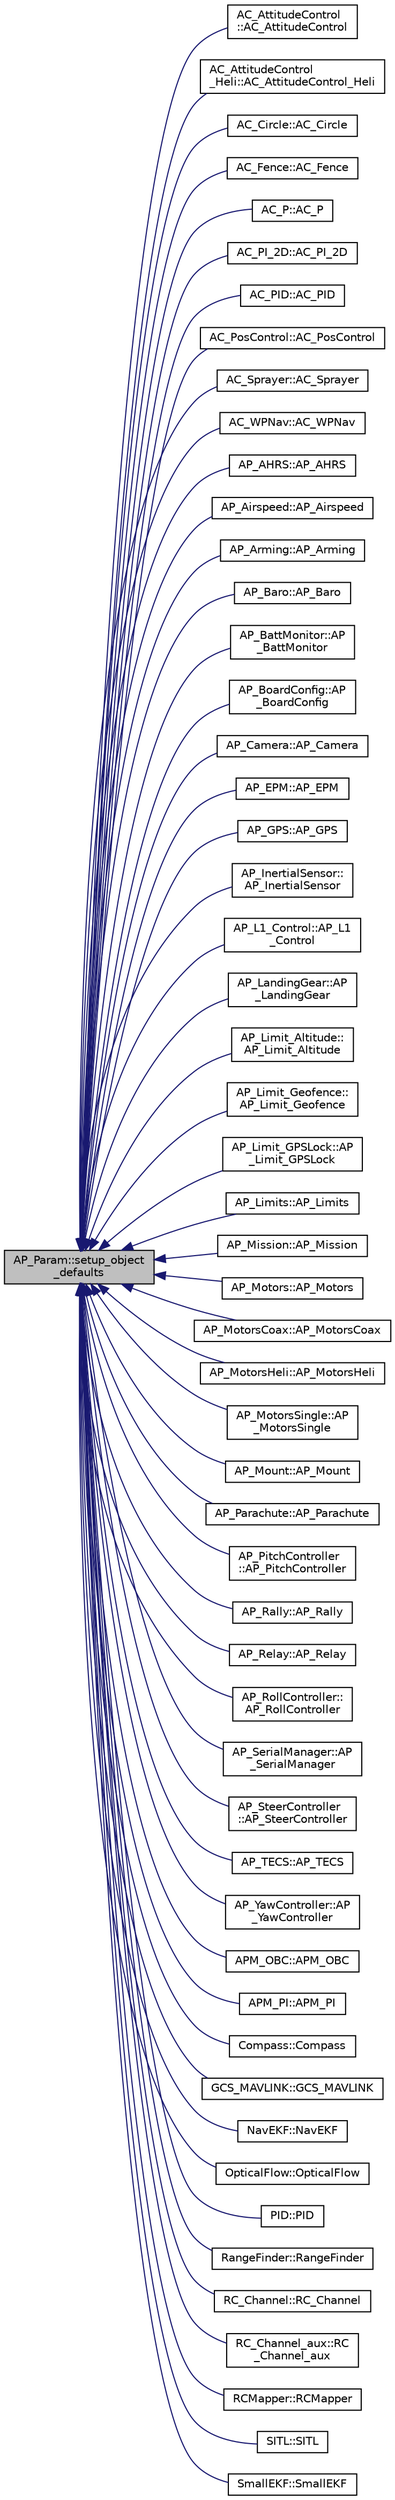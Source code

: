 digraph "AP_Param::setup_object_defaults"
{
 // INTERACTIVE_SVG=YES
  edge [fontname="Helvetica",fontsize="10",labelfontname="Helvetica",labelfontsize="10"];
  node [fontname="Helvetica",fontsize="10",shape=record];
  rankdir="LR";
  Node1 [label="AP_Param::setup_object\l_defaults",height=0.2,width=0.4,color="black", fillcolor="grey75", style="filled" fontcolor="black"];
  Node1 -> Node2 [dir="back",color="midnightblue",fontsize="10",style="solid",fontname="Helvetica"];
  Node2 [label="AC_AttitudeControl\l::AC_AttitudeControl",height=0.2,width=0.4,color="black", fillcolor="white", style="filled",URL="$classAC__AttitudeControl.html#ad2c6d864093ea916550cea4c16af949e"];
  Node1 -> Node3 [dir="back",color="midnightblue",fontsize="10",style="solid",fontname="Helvetica"];
  Node3 [label="AC_AttitudeControl\l_Heli::AC_AttitudeControl_Heli",height=0.2,width=0.4,color="black", fillcolor="white", style="filled",URL="$classAC__AttitudeControl__Heli.html#abd6f7eb56970ec69730978dbf91134eb"];
  Node1 -> Node4 [dir="back",color="midnightblue",fontsize="10",style="solid",fontname="Helvetica"];
  Node4 [label="AC_Circle::AC_Circle",height=0.2,width=0.4,color="black", fillcolor="white", style="filled",URL="$classAC__Circle.html#a5221f6b8f2ca6e1d1a4186e468275079",tooltip="Constructor. "];
  Node1 -> Node5 [dir="back",color="midnightblue",fontsize="10",style="solid",fontname="Helvetica"];
  Node5 [label="AC_Fence::AC_Fence",height=0.2,width=0.4,color="black", fillcolor="white", style="filled",URL="$classAC__Fence.html#a2cd3e448d776bb7d2faac9e1cc59cc22",tooltip="Constructor. "];
  Node1 -> Node6 [dir="back",color="midnightblue",fontsize="10",style="solid",fontname="Helvetica"];
  Node6 [label="AC_P::AC_P",height=0.2,width=0.4,color="black", fillcolor="white", style="filled",URL="$classAC__P.html#a86b4d2f7dc92d0f986f0334cca2a3a5d"];
  Node1 -> Node7 [dir="back",color="midnightblue",fontsize="10",style="solid",fontname="Helvetica"];
  Node7 [label="AC_PI_2D::AC_PI_2D",height=0.2,width=0.4,color="black", fillcolor="white", style="filled",URL="$classAC__PI__2D.html#a40eafe56cc5a4246045cb97e1ec751ce"];
  Node1 -> Node8 [dir="back",color="midnightblue",fontsize="10",style="solid",fontname="Helvetica"];
  Node8 [label="AC_PID::AC_PID",height=0.2,width=0.4,color="black", fillcolor="white", style="filled",URL="$classAC__PID.html#ad324f276474749d6130985500f5c7c1b"];
  Node1 -> Node9 [dir="back",color="midnightblue",fontsize="10",style="solid",fontname="Helvetica"];
  Node9 [label="AC_PosControl::AC_PosControl",height=0.2,width=0.4,color="black", fillcolor="white", style="filled",URL="$classAC__PosControl.html#a64b8e0a484a5be1f23cd3e6fd38faf0a",tooltip="Constructor. "];
  Node1 -> Node10 [dir="back",color="midnightblue",fontsize="10",style="solid",fontname="Helvetica"];
  Node10 [label="AC_Sprayer::AC_Sprayer",height=0.2,width=0.4,color="black", fillcolor="white", style="filled",URL="$classAC__Sprayer.html#a490831ebab0593e6fe97b834caa41976",tooltip="Constructor. "];
  Node1 -> Node11 [dir="back",color="midnightblue",fontsize="10",style="solid",fontname="Helvetica"];
  Node11 [label="AC_WPNav::AC_WPNav",height=0.2,width=0.4,color="black", fillcolor="white", style="filled",URL="$classAC__WPNav.html#a8cfb106723e5004835c25542e3178c47",tooltip="Constructor. "];
  Node1 -> Node12 [dir="back",color="midnightblue",fontsize="10",style="solid",fontname="Helvetica"];
  Node12 [label="AP_AHRS::AP_AHRS",height=0.2,width=0.4,color="black", fillcolor="white", style="filled",URL="$classAP__AHRS.html#ab45fc4a074f3cfe5866c934f8d05c861"];
  Node1 -> Node13 [dir="back",color="midnightblue",fontsize="10",style="solid",fontname="Helvetica"];
  Node13 [label="AP_Airspeed::AP_Airspeed",height=0.2,width=0.4,color="black", fillcolor="white", style="filled",URL="$classAP__Airspeed.html#abe9183da5f203c99759849fdc875c295"];
  Node1 -> Node14 [dir="back",color="midnightblue",fontsize="10",style="solid",fontname="Helvetica"];
  Node14 [label="AP_Arming::AP_Arming",height=0.2,width=0.4,color="black", fillcolor="white", style="filled",URL="$classAP__Arming.html#a10dae36b06d8ba5e3570753cbb882e1a"];
  Node1 -> Node15 [dir="back",color="midnightblue",fontsize="10",style="solid",fontname="Helvetica"];
  Node15 [label="AP_Baro::AP_Baro",height=0.2,width=0.4,color="black", fillcolor="white", style="filled",URL="$classAP__Baro.html#a2365014f8266bebaf041590ff2df01cb"];
  Node1 -> Node16 [dir="back",color="midnightblue",fontsize="10",style="solid",fontname="Helvetica"];
  Node16 [label="AP_BattMonitor::AP\l_BattMonitor",height=0.2,width=0.4,color="black", fillcolor="white", style="filled",URL="$classAP__BattMonitor.html#aaed251d031fd70a8a10eeb41fc0bc901",tooltip="Constructor. "];
  Node1 -> Node17 [dir="back",color="midnightblue",fontsize="10",style="solid",fontname="Helvetica"];
  Node17 [label="AP_BoardConfig::AP\l_BoardConfig",height=0.2,width=0.4,color="black", fillcolor="white", style="filled",URL="$classAP__BoardConfig.html#a49a7027797d4a5fd9be56b55c85b8e90"];
  Node1 -> Node18 [dir="back",color="midnightblue",fontsize="10",style="solid",fontname="Helvetica"];
  Node18 [label="AP_Camera::AP_Camera",height=0.2,width=0.4,color="black", fillcolor="white", style="filled",URL="$classAP__Camera.html#aa6b15b7f84f291994d90173332891510"];
  Node1 -> Node19 [dir="back",color="midnightblue",fontsize="10",style="solid",fontname="Helvetica"];
  Node19 [label="AP_EPM::AP_EPM",height=0.2,width=0.4,color="black", fillcolor="white", style="filled",URL="$classAP__EPM.html#acfc25833beaff77f8991e9adedebcf7d"];
  Node1 -> Node20 [dir="back",color="midnightblue",fontsize="10",style="solid",fontname="Helvetica"];
  Node20 [label="AP_GPS::AP_GPS",height=0.2,width=0.4,color="black", fillcolor="white", style="filled",URL="$classAP__GPS.html#aa64e78056c0899273bae42ac4874b7e0"];
  Node1 -> Node21 [dir="back",color="midnightblue",fontsize="10",style="solid",fontname="Helvetica"];
  Node21 [label="AP_InertialSensor::\lAP_InertialSensor",height=0.2,width=0.4,color="black", fillcolor="white", style="filled",URL="$classAP__InertialSensor.html#affc63e7edc9be1b0e128b8da3b8a24a5"];
  Node1 -> Node22 [dir="back",color="midnightblue",fontsize="10",style="solid",fontname="Helvetica"];
  Node22 [label="AP_L1_Control::AP_L1\l_Control",height=0.2,width=0.4,color="black", fillcolor="white", style="filled",URL="$classAP__L1__Control.html#ab05db857d5a6d3daa88bf03ae9d62fe2"];
  Node1 -> Node23 [dir="back",color="midnightblue",fontsize="10",style="solid",fontname="Helvetica"];
  Node23 [label="AP_LandingGear::AP\l_LandingGear",height=0.2,width=0.4,color="black", fillcolor="white", style="filled",URL="$classAP__LandingGear.html#ae8fa6dc4efcdf9316ce0409cd6783eb4",tooltip="Constructor. "];
  Node1 -> Node24 [dir="back",color="midnightblue",fontsize="10",style="solid",fontname="Helvetica"];
  Node24 [label="AP_Limit_Altitude::\lAP_Limit_Altitude",height=0.2,width=0.4,color="black", fillcolor="white", style="filled",URL="$classAP__Limit__Altitude.html#a5256a10c642ae4505bee2351ac9d22db"];
  Node1 -> Node25 [dir="back",color="midnightblue",fontsize="10",style="solid",fontname="Helvetica"];
  Node25 [label="AP_Limit_Geofence::\lAP_Limit_Geofence",height=0.2,width=0.4,color="black", fillcolor="white", style="filled",URL="$classAP__Limit__Geofence.html#a0d67d238f87096c8edbae5442f959d44"];
  Node1 -> Node26 [dir="back",color="midnightblue",fontsize="10",style="solid",fontname="Helvetica"];
  Node26 [label="AP_Limit_GPSLock::AP\l_Limit_GPSLock",height=0.2,width=0.4,color="black", fillcolor="white", style="filled",URL="$classAP__Limit__GPSLock.html#ab50dd1e4e7b08386e0c084a488a5d844"];
  Node1 -> Node27 [dir="back",color="midnightblue",fontsize="10",style="solid",fontname="Helvetica"];
  Node27 [label="AP_Limits::AP_Limits",height=0.2,width=0.4,color="black", fillcolor="white", style="filled",URL="$classAP__Limits.html#a03a9309b82fa7709b476f30d1f5fdda0"];
  Node1 -> Node28 [dir="back",color="midnightblue",fontsize="10",style="solid",fontname="Helvetica"];
  Node28 [label="AP_Mission::AP_Mission",height=0.2,width=0.4,color="black", fillcolor="white", style="filled",URL="$classAP__Mission.html#af358a877f089eac8034f4e26644ba4f3",tooltip="constructor "];
  Node1 -> Node29 [dir="back",color="midnightblue",fontsize="10",style="solid",fontname="Helvetica"];
  Node29 [label="AP_Motors::AP_Motors",height=0.2,width=0.4,color="black", fillcolor="white", style="filled",URL="$classAP__Motors.html#a07c8ae539ad3f6122051be7513cc1b6b"];
  Node1 -> Node30 [dir="back",color="midnightblue",fontsize="10",style="solid",fontname="Helvetica"];
  Node30 [label="AP_MotorsCoax::AP_MotorsCoax",height=0.2,width=0.4,color="black", fillcolor="white", style="filled",URL="$classAP__MotorsCoax.html#a2344b0de2d75e7979e5c8166c5d1079b",tooltip="Constructor. "];
  Node1 -> Node31 [dir="back",color="midnightblue",fontsize="10",style="solid",fontname="Helvetica"];
  Node31 [label="AP_MotorsHeli::AP_MotorsHeli",height=0.2,width=0.4,color="black", fillcolor="white", style="filled",URL="$classAP__MotorsHeli.html#a7aa8051c71f926419695a8ce9b743dad",tooltip="Constructor. "];
  Node1 -> Node32 [dir="back",color="midnightblue",fontsize="10",style="solid",fontname="Helvetica"];
  Node32 [label="AP_MotorsSingle::AP\l_MotorsSingle",height=0.2,width=0.4,color="black", fillcolor="white", style="filled",URL="$classAP__MotorsSingle.html#a98a20e23e44f60ad6c7ed5f2782215ec",tooltip="Constructor. "];
  Node1 -> Node33 [dir="back",color="midnightblue",fontsize="10",style="solid",fontname="Helvetica"];
  Node33 [label="AP_Mount::AP_Mount",height=0.2,width=0.4,color="black", fillcolor="white", style="filled",URL="$classAP__Mount.html#a9753c783c9c72ca8091eff786e9844c7"];
  Node1 -> Node34 [dir="back",color="midnightblue",fontsize="10",style="solid",fontname="Helvetica"];
  Node34 [label="AP_Parachute::AP_Parachute",height=0.2,width=0.4,color="black", fillcolor="white", style="filled",URL="$classAP__Parachute.html#a5b830bae249f478a41bdcf6e17f45c9a",tooltip="Constructor. "];
  Node1 -> Node35 [dir="back",color="midnightblue",fontsize="10",style="solid",fontname="Helvetica"];
  Node35 [label="AP_PitchController\l::AP_PitchController",height=0.2,width=0.4,color="black", fillcolor="white", style="filled",URL="$classAP__PitchController.html#a9b969c4793940109278b7bfe27e4792e"];
  Node1 -> Node36 [dir="back",color="midnightblue",fontsize="10",style="solid",fontname="Helvetica"];
  Node36 [label="AP_Rally::AP_Rally",height=0.2,width=0.4,color="black", fillcolor="white", style="filled",URL="$classAP__Rally.html#add46a641ab976409ed4e4be01c201dc7"];
  Node1 -> Node37 [dir="back",color="midnightblue",fontsize="10",style="solid",fontname="Helvetica"];
  Node37 [label="AP_Relay::AP_Relay",height=0.2,width=0.4,color="black", fillcolor="white", style="filled",URL="$classAP__Relay.html#a21399f6c8151e7782dcbff4cd15e9f30"];
  Node1 -> Node38 [dir="back",color="midnightblue",fontsize="10",style="solid",fontname="Helvetica"];
  Node38 [label="AP_RollController::\lAP_RollController",height=0.2,width=0.4,color="black", fillcolor="white", style="filled",URL="$classAP__RollController.html#a4b5111a704680acf295d9d3895726beb"];
  Node1 -> Node39 [dir="back",color="midnightblue",fontsize="10",style="solid",fontname="Helvetica"];
  Node39 [label="AP_SerialManager::AP\l_SerialManager",height=0.2,width=0.4,color="black", fillcolor="white", style="filled",URL="$classAP__SerialManager.html#ad0bf0d13dfce705f542ad26c8327befb"];
  Node1 -> Node40 [dir="back",color="midnightblue",fontsize="10",style="solid",fontname="Helvetica"];
  Node40 [label="AP_SteerController\l::AP_SteerController",height=0.2,width=0.4,color="black", fillcolor="white", style="filled",URL="$classAP__SteerController.html#aa2f6902cd942c7c7ba68b8075502922b"];
  Node1 -> Node41 [dir="back",color="midnightblue",fontsize="10",style="solid",fontname="Helvetica"];
  Node41 [label="AP_TECS::AP_TECS",height=0.2,width=0.4,color="black", fillcolor="white", style="filled",URL="$classAP__TECS.html#ab0eb7e3fbb10d9b287e6bd8f82797487"];
  Node1 -> Node42 [dir="back",color="midnightblue",fontsize="10",style="solid",fontname="Helvetica"];
  Node42 [label="AP_YawController::AP\l_YawController",height=0.2,width=0.4,color="black", fillcolor="white", style="filled",URL="$classAP__YawController.html#a4b48ca1fb3a5fd54f4f28bfe55336620"];
  Node1 -> Node43 [dir="back",color="midnightblue",fontsize="10",style="solid",fontname="Helvetica"];
  Node43 [label="APM_OBC::APM_OBC",height=0.2,width=0.4,color="black", fillcolor="white", style="filled",URL="$classAPM__OBC.html#a569b2c26354c2224cc830af698cf05cf"];
  Node1 -> Node44 [dir="back",color="midnightblue",fontsize="10",style="solid",fontname="Helvetica"];
  Node44 [label="APM_PI::APM_PI",height=0.2,width=0.4,color="black", fillcolor="white", style="filled",URL="$classAPM__PI.html#a55ea2074e0f2fd23383d141f7684ffc8"];
  Node1 -> Node45 [dir="back",color="midnightblue",fontsize="10",style="solid",fontname="Helvetica"];
  Node45 [label="Compass::Compass",height=0.2,width=0.4,color="black", fillcolor="white", style="filled",URL="$classCompass.html#a68bd2a073cc0d461b2b46529aae04765"];
  Node1 -> Node46 [dir="back",color="midnightblue",fontsize="10",style="solid",fontname="Helvetica"];
  Node46 [label="GCS_MAVLINK::GCS_MAVLINK",height=0.2,width=0.4,color="black", fillcolor="white", style="filled",URL="$classGCS__MAVLINK.html#a88dabe4da3b32dca5e34beb438f8be65"];
  Node1 -> Node47 [dir="back",color="midnightblue",fontsize="10",style="solid",fontname="Helvetica"];
  Node47 [label="NavEKF::NavEKF",height=0.2,width=0.4,color="black", fillcolor="white", style="filled",URL="$classNavEKF.html#a12a663e422a33c37a23b093dd0f0c397"];
  Node1 -> Node48 [dir="back",color="midnightblue",fontsize="10",style="solid",fontname="Helvetica"];
  Node48 [label="OpticalFlow::OpticalFlow",height=0.2,width=0.4,color="black", fillcolor="white", style="filled",URL="$classOpticalFlow.html#aad8368209fdb61eda77eb30844f65385"];
  Node1 -> Node49 [dir="back",color="midnightblue",fontsize="10",style="solid",fontname="Helvetica"];
  Node49 [label="PID::PID",height=0.2,width=0.4,color="black", fillcolor="white", style="filled",URL="$classPID.html#a87b6ac9190610ef5b1abb5dcacd47e6e"];
  Node1 -> Node50 [dir="back",color="midnightblue",fontsize="10",style="solid",fontname="Helvetica"];
  Node50 [label="RangeFinder::RangeFinder",height=0.2,width=0.4,color="black", fillcolor="white", style="filled",URL="$classRangeFinder.html#afc1d58105145443f145875811a3a19d5"];
  Node1 -> Node51 [dir="back",color="midnightblue",fontsize="10",style="solid",fontname="Helvetica"];
  Node51 [label="RC_Channel::RC_Channel",height=0.2,width=0.4,color="black", fillcolor="white", style="filled",URL="$classRC__Channel.html#aada7701118c2ba339669608ddb50846e"];
  Node1 -> Node52 [dir="back",color="midnightblue",fontsize="10",style="solid",fontname="Helvetica"];
  Node52 [label="RC_Channel_aux::RC\l_Channel_aux",height=0.2,width=0.4,color="black", fillcolor="white", style="filled",URL="$classRC__Channel__aux.html#a875f59db10dd53a4b16ea26cc49fde0e"];
  Node1 -> Node53 [dir="back",color="midnightblue",fontsize="10",style="solid",fontname="Helvetica"];
  Node53 [label="RCMapper::RCMapper",height=0.2,width=0.4,color="black", fillcolor="white", style="filled",URL="$classRCMapper.html#a0545c83beeee8bda7b84146e35b19baa"];
  Node1 -> Node54 [dir="back",color="midnightblue",fontsize="10",style="solid",fontname="Helvetica"];
  Node54 [label="SITL::SITL",height=0.2,width=0.4,color="black", fillcolor="white", style="filled",URL="$classSITL.html#a3e4e6320da45e1fee15774fa972f7bcc"];
  Node1 -> Node55 [dir="back",color="midnightblue",fontsize="10",style="solid",fontname="Helvetica"];
  Node55 [label="SmallEKF::SmallEKF",height=0.2,width=0.4,color="black", fillcolor="white", style="filled",URL="$classSmallEKF.html#a6a7ee9220995bbe86c242a005a507105"];
}
